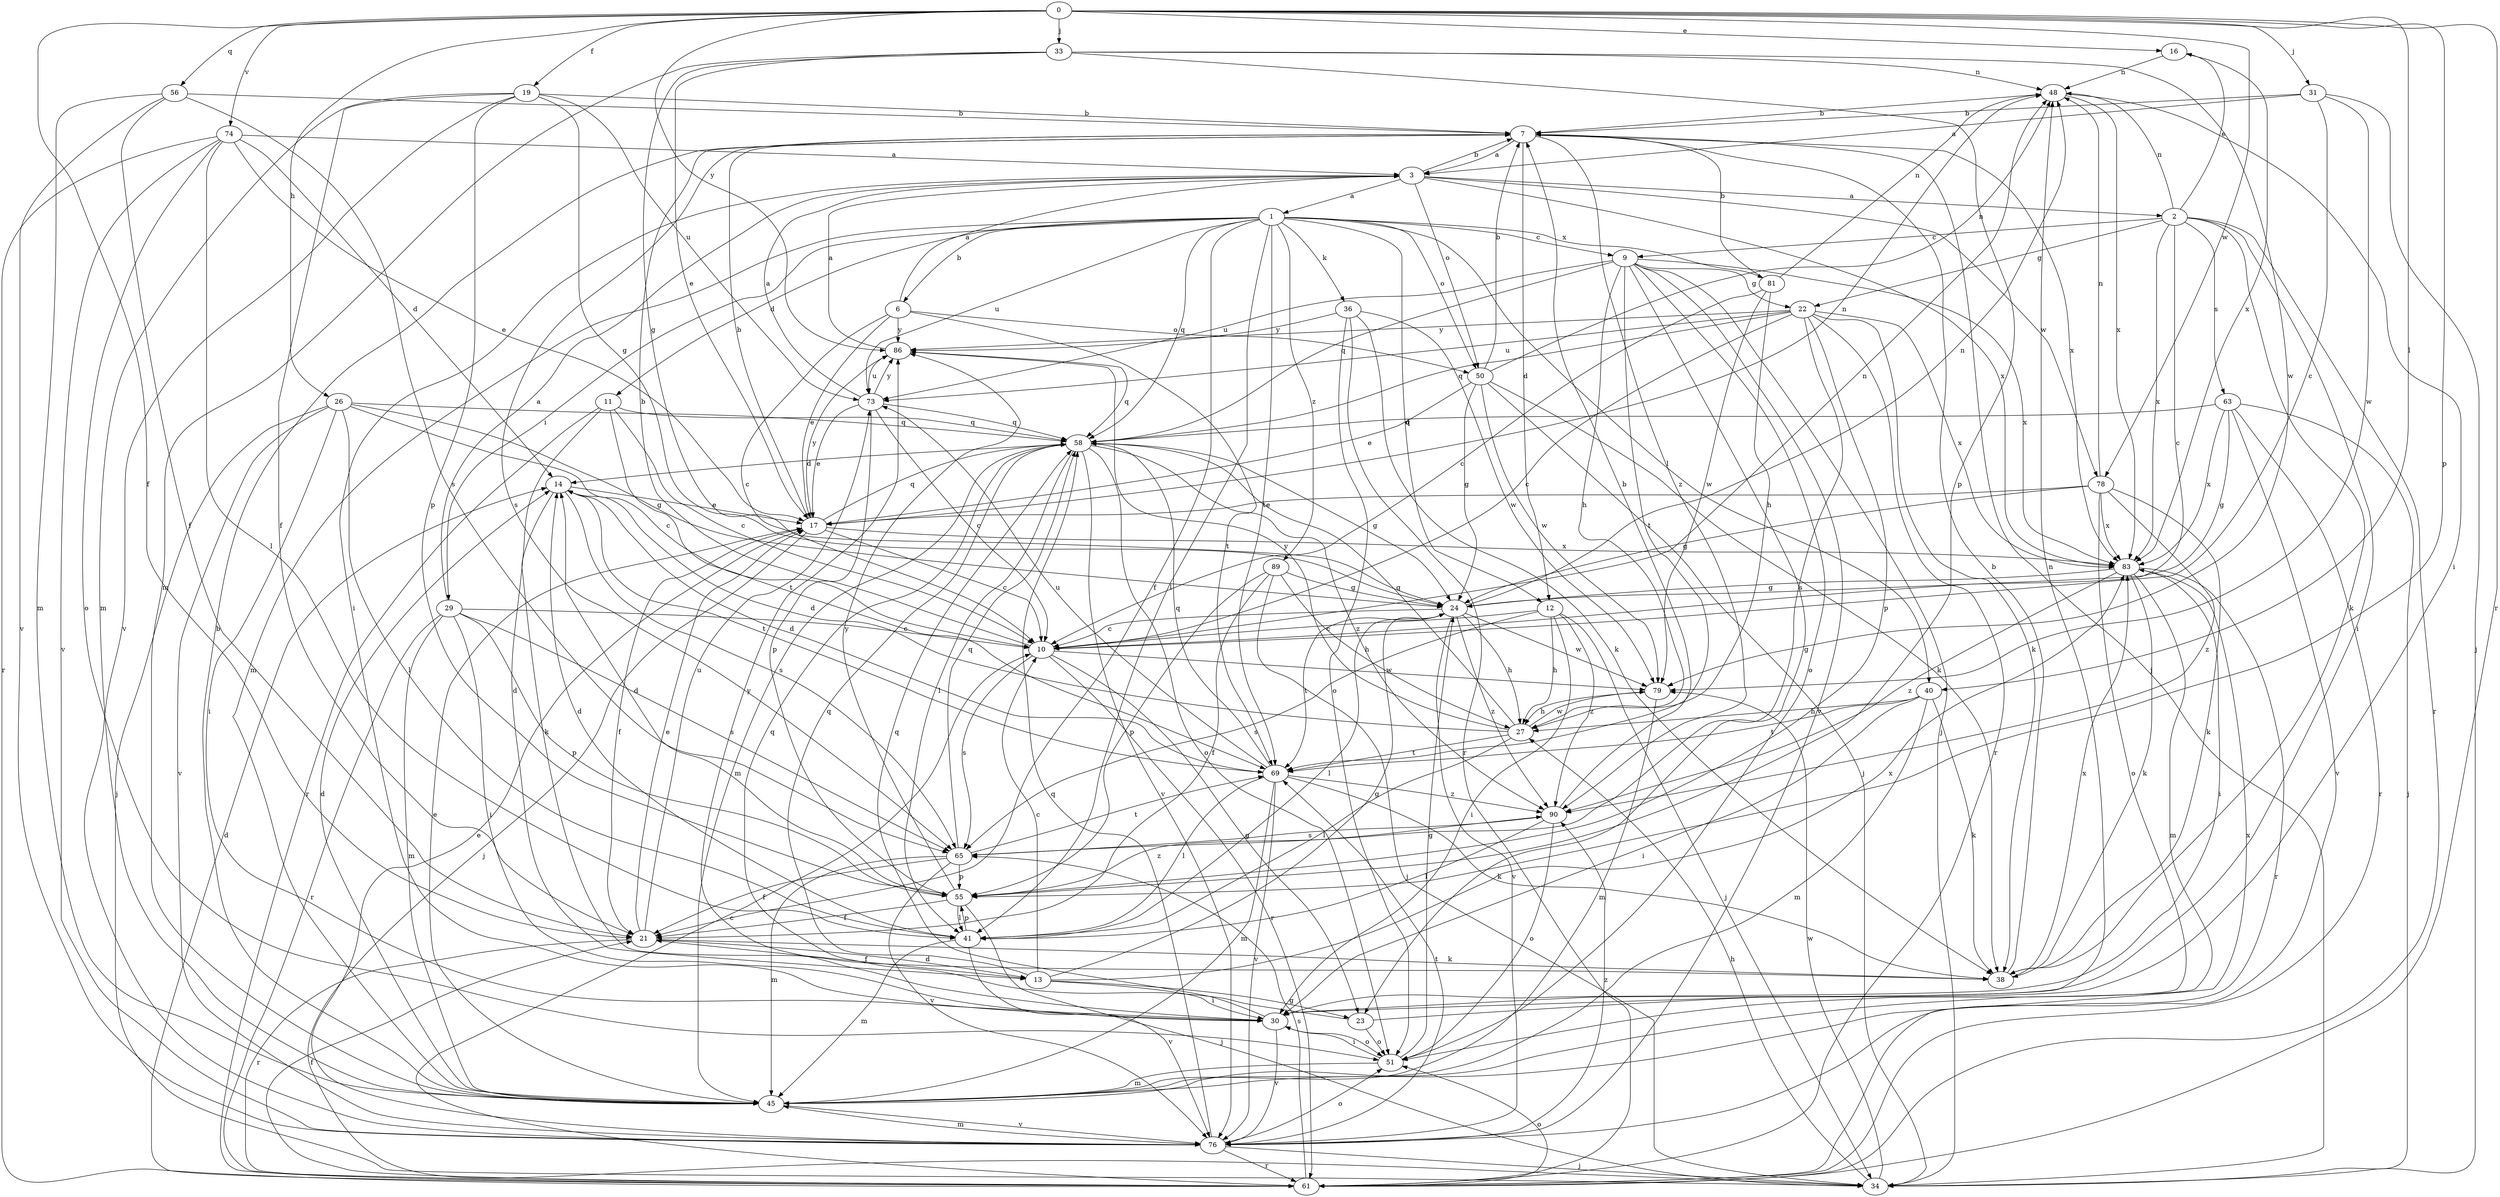 strict digraph  {
0;
1;
2;
3;
6;
7;
9;
10;
11;
12;
13;
14;
16;
17;
19;
21;
22;
23;
24;
26;
27;
29;
30;
31;
33;
34;
36;
38;
40;
41;
45;
48;
50;
51;
55;
56;
58;
61;
63;
65;
69;
73;
74;
76;
78;
79;
81;
83;
86;
89;
90;
0 -> 16  [label=e];
0 -> 19  [label=f];
0 -> 21  [label=f];
0 -> 26  [label=h];
0 -> 31  [label=j];
0 -> 33  [label=j];
0 -> 40  [label=l];
0 -> 55  [label=p];
0 -> 56  [label=q];
0 -> 61  [label=r];
0 -> 74  [label=v];
0 -> 78  [label=w];
0 -> 86  [label=y];
1 -> 6  [label=b];
1 -> 9  [label=c];
1 -> 11  [label=d];
1 -> 12  [label=d];
1 -> 21  [label=f];
1 -> 29  [label=i];
1 -> 36  [label=k];
1 -> 40  [label=l];
1 -> 41  [label=l];
1 -> 45  [label=m];
1 -> 50  [label=o];
1 -> 58  [label=q];
1 -> 69  [label=t];
1 -> 73  [label=u];
1 -> 81  [label=x];
1 -> 89  [label=z];
2 -> 9  [label=c];
2 -> 10  [label=c];
2 -> 16  [label=e];
2 -> 22  [label=g];
2 -> 30  [label=i];
2 -> 38  [label=k];
2 -> 48  [label=n];
2 -> 61  [label=r];
2 -> 63  [label=s];
2 -> 83  [label=x];
3 -> 1  [label=a];
3 -> 2  [label=a];
3 -> 7  [label=b];
3 -> 30  [label=i];
3 -> 50  [label=o];
3 -> 78  [label=w];
3 -> 83  [label=x];
6 -> 3  [label=a];
6 -> 10  [label=c];
6 -> 17  [label=e];
6 -> 50  [label=o];
6 -> 69  [label=t];
6 -> 86  [label=y];
7 -> 3  [label=a];
7 -> 12  [label=d];
7 -> 34  [label=j];
7 -> 65  [label=s];
7 -> 83  [label=x];
7 -> 90  [label=z];
9 -> 22  [label=g];
9 -> 23  [label=g];
9 -> 27  [label=h];
9 -> 34  [label=j];
9 -> 51  [label=o];
9 -> 58  [label=q];
9 -> 69  [label=t];
9 -> 73  [label=u];
9 -> 76  [label=v];
9 -> 83  [label=x];
10 -> 7  [label=b];
10 -> 23  [label=g];
10 -> 48  [label=n];
10 -> 61  [label=r];
10 -> 65  [label=s];
10 -> 79  [label=w];
11 -> 10  [label=c];
11 -> 13  [label=d];
11 -> 58  [label=q];
11 -> 61  [label=r];
11 -> 69  [label=t];
12 -> 10  [label=c];
12 -> 27  [label=h];
12 -> 30  [label=i];
12 -> 34  [label=j];
12 -> 65  [label=s];
12 -> 90  [label=z];
13 -> 10  [label=c];
13 -> 21  [label=f];
13 -> 23  [label=g];
13 -> 24  [label=g];
13 -> 30  [label=i];
13 -> 58  [label=q];
13 -> 83  [label=x];
14 -> 17  [label=e];
14 -> 38  [label=k];
14 -> 65  [label=s];
14 -> 69  [label=t];
16 -> 48  [label=n];
16 -> 83  [label=x];
17 -> 7  [label=b];
17 -> 10  [label=c];
17 -> 21  [label=f];
17 -> 34  [label=j];
17 -> 48  [label=n];
17 -> 58  [label=q];
17 -> 83  [label=x];
17 -> 86  [label=y];
19 -> 7  [label=b];
19 -> 21  [label=f];
19 -> 24  [label=g];
19 -> 45  [label=m];
19 -> 55  [label=p];
19 -> 73  [label=u];
19 -> 76  [label=v];
21 -> 13  [label=d];
21 -> 17  [label=e];
21 -> 38  [label=k];
21 -> 61  [label=r];
21 -> 73  [label=u];
22 -> 10  [label=c];
22 -> 38  [label=k];
22 -> 55  [label=p];
22 -> 58  [label=q];
22 -> 61  [label=r];
22 -> 65  [label=s];
22 -> 73  [label=u];
22 -> 83  [label=x];
22 -> 86  [label=y];
23 -> 48  [label=n];
23 -> 51  [label=o];
23 -> 58  [label=q];
24 -> 10  [label=c];
24 -> 27  [label=h];
24 -> 41  [label=l];
24 -> 48  [label=n];
24 -> 69  [label=t];
24 -> 76  [label=v];
24 -> 79  [label=w];
24 -> 90  [label=z];
26 -> 10  [label=c];
26 -> 24  [label=g];
26 -> 30  [label=i];
26 -> 34  [label=j];
26 -> 41  [label=l];
26 -> 58  [label=q];
26 -> 76  [label=v];
27 -> 14  [label=d];
27 -> 41  [label=l];
27 -> 58  [label=q];
27 -> 69  [label=t];
27 -> 79  [label=w];
27 -> 86  [label=y];
29 -> 3  [label=a];
29 -> 10  [label=c];
29 -> 30  [label=i];
29 -> 45  [label=m];
29 -> 55  [label=p];
29 -> 61  [label=r];
29 -> 65  [label=s];
30 -> 51  [label=o];
30 -> 58  [label=q];
30 -> 76  [label=v];
30 -> 86  [label=y];
31 -> 3  [label=a];
31 -> 7  [label=b];
31 -> 10  [label=c];
31 -> 34  [label=j];
31 -> 79  [label=w];
33 -> 17  [label=e];
33 -> 24  [label=g];
33 -> 45  [label=m];
33 -> 48  [label=n];
33 -> 55  [label=p];
33 -> 79  [label=w];
34 -> 27  [label=h];
34 -> 79  [label=w];
36 -> 38  [label=k];
36 -> 51  [label=o];
36 -> 61  [label=r];
36 -> 79  [label=w];
36 -> 86  [label=y];
38 -> 7  [label=b];
38 -> 83  [label=x];
40 -> 27  [label=h];
40 -> 30  [label=i];
40 -> 38  [label=k];
40 -> 45  [label=m];
40 -> 69  [label=t];
41 -> 14  [label=d];
41 -> 45  [label=m];
41 -> 55  [label=p];
41 -> 76  [label=v];
45 -> 7  [label=b];
45 -> 14  [label=d];
45 -> 17  [label=e];
45 -> 76  [label=v];
45 -> 83  [label=x];
48 -> 7  [label=b];
48 -> 30  [label=i];
48 -> 83  [label=x];
50 -> 7  [label=b];
50 -> 17  [label=e];
50 -> 24  [label=g];
50 -> 34  [label=j];
50 -> 38  [label=k];
50 -> 48  [label=n];
50 -> 79  [label=w];
51 -> 24  [label=g];
51 -> 30  [label=i];
51 -> 45  [label=m];
55 -> 14  [label=d];
55 -> 21  [label=f];
55 -> 34  [label=j];
55 -> 41  [label=l];
55 -> 86  [label=y];
55 -> 90  [label=z];
56 -> 7  [label=b];
56 -> 21  [label=f];
56 -> 45  [label=m];
56 -> 65  [label=s];
56 -> 76  [label=v];
58 -> 14  [label=d];
58 -> 24  [label=g];
58 -> 41  [label=l];
58 -> 45  [label=m];
58 -> 51  [label=o];
58 -> 76  [label=v];
58 -> 90  [label=z];
61 -> 10  [label=c];
61 -> 14  [label=d];
61 -> 21  [label=f];
61 -> 51  [label=o];
61 -> 65  [label=s];
63 -> 24  [label=g];
63 -> 34  [label=j];
63 -> 58  [label=q];
63 -> 61  [label=r];
63 -> 76  [label=v];
63 -> 83  [label=x];
65 -> 21  [label=f];
65 -> 45  [label=m];
65 -> 55  [label=p];
65 -> 58  [label=q];
65 -> 69  [label=t];
65 -> 76  [label=v];
69 -> 14  [label=d];
69 -> 38  [label=k];
69 -> 41  [label=l];
69 -> 45  [label=m];
69 -> 58  [label=q];
69 -> 73  [label=u];
69 -> 76  [label=v];
69 -> 90  [label=z];
73 -> 3  [label=a];
73 -> 10  [label=c];
73 -> 17  [label=e];
73 -> 55  [label=p];
73 -> 58  [label=q];
73 -> 86  [label=y];
74 -> 3  [label=a];
74 -> 14  [label=d];
74 -> 17  [label=e];
74 -> 41  [label=l];
74 -> 51  [label=o];
74 -> 61  [label=r];
74 -> 76  [label=v];
76 -> 17  [label=e];
76 -> 34  [label=j];
76 -> 45  [label=m];
76 -> 51  [label=o];
76 -> 58  [label=q];
76 -> 61  [label=r];
76 -> 69  [label=t];
76 -> 90  [label=z];
78 -> 17  [label=e];
78 -> 24  [label=g];
78 -> 38  [label=k];
78 -> 48  [label=n];
78 -> 51  [label=o];
78 -> 83  [label=x];
78 -> 90  [label=z];
79 -> 27  [label=h];
79 -> 45  [label=m];
81 -> 7  [label=b];
81 -> 10  [label=c];
81 -> 27  [label=h];
81 -> 48  [label=n];
81 -> 79  [label=w];
83 -> 24  [label=g];
83 -> 30  [label=i];
83 -> 38  [label=k];
83 -> 45  [label=m];
83 -> 61  [label=r];
83 -> 90  [label=z];
86 -> 3  [label=a];
86 -> 58  [label=q];
86 -> 73  [label=u];
89 -> 21  [label=f];
89 -> 24  [label=g];
89 -> 27  [label=h];
89 -> 34  [label=j];
89 -> 55  [label=p];
90 -> 7  [label=b];
90 -> 41  [label=l];
90 -> 51  [label=o];
90 -> 65  [label=s];
}
